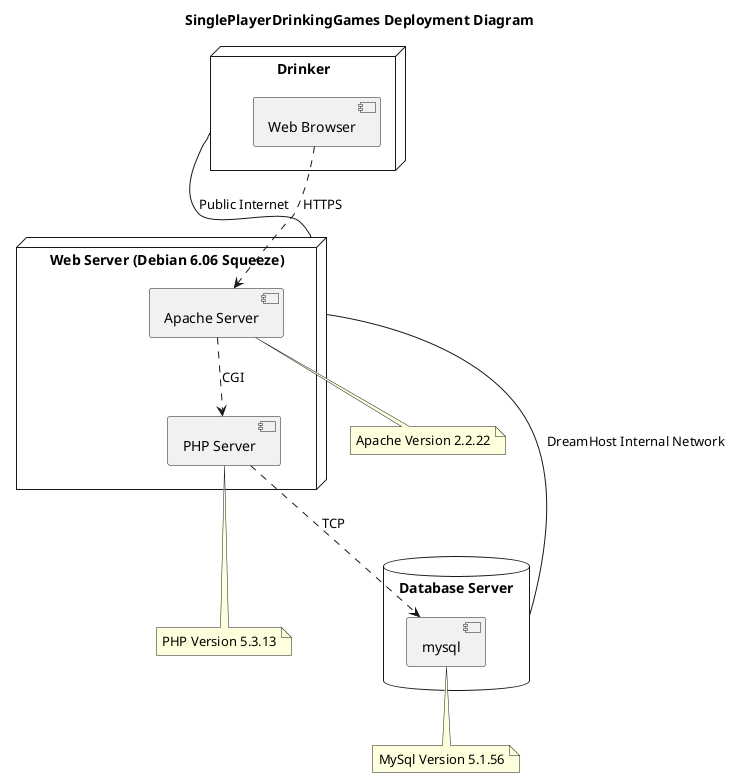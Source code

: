 @startuml
title SinglePlayerDrinkingGames Deployment Diagram

node Drinker {
    [Web Browser]
}

node "Web Server (Debian 6.06 Squeeze)" as Web {
    [Apache Server]
    [PHP Server]
}


database "Database Server" as DB {
    [mysql]
}

[Apache Server] ..> [PHP Server] : CGI
[Web Browser] ..> [Apache Server] : HTTPS
[PHP Server] ..> [mysql] : TCP

note bottom of [Apache Server] : Apache Version 2.2.22
note bottom of [PHP Server] :  PHP Version 5.3.13
note bottom of [mysql] :  MySql Version 5.1.56

Drinker -- Web : Public Internet
Web -- DB : DreamHost Internal Network

@enduml

